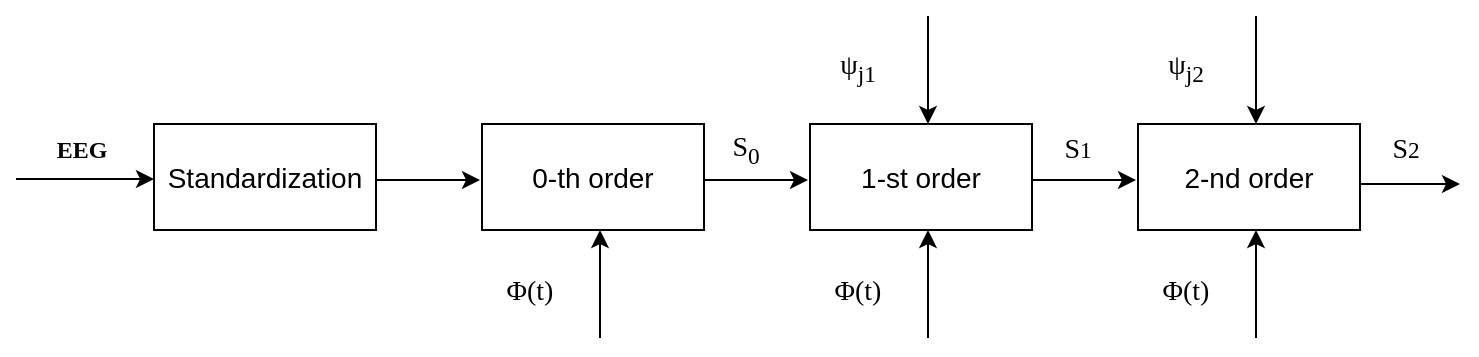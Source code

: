 <mxfile version="20.8.13" type="github">
  <diagram name="第 1 页" id="L3vKi2Md4AJgXsbmA5Eq">
    <mxGraphModel dx="1050" dy="493" grid="0" gridSize="10" guides="1" tooltips="1" connect="1" arrows="1" fold="1" page="1" pageScale="1" pageWidth="827" pageHeight="1169" math="0" shadow="0">
      <root>
        <mxCell id="0" />
        <mxCell id="1" parent="0" />
        <mxCell id="PqPo2b-16Xj-IMqvyN0e-1" value="&lt;font style=&quot;font-size: 14px;&quot;&gt;Standardization&lt;/font&gt;" style="rounded=0;whiteSpace=wrap;html=1;" vertex="1" parent="1">
          <mxGeometry x="150" y="86" width="111" height="53" as="geometry" />
        </mxCell>
        <mxCell id="PqPo2b-16Xj-IMqvyN0e-2" value="" style="endArrow=classic;html=1;rounded=0;" edge="1" parent="1">
          <mxGeometry width="50" height="50" relative="1" as="geometry">
            <mxPoint x="81" y="113.5" as="sourcePoint" />
            <mxPoint x="150" y="113.5" as="targetPoint" />
          </mxGeometry>
        </mxCell>
        <mxCell id="PqPo2b-16Xj-IMqvyN0e-3" value="&lt;b&gt;EEG&lt;/b&gt;" style="text;html=1;strokeColor=none;fillColor=none;align=center;verticalAlign=middle;whiteSpace=wrap;rounded=0;fontFamily=Times New Roman;" vertex="1" parent="1">
          <mxGeometry x="84" y="84" width="60" height="30" as="geometry" />
        </mxCell>
        <mxCell id="PqPo2b-16Xj-IMqvyN0e-4" value="&lt;span style=&quot;font-size: 14px;&quot;&gt;0-th order&lt;/span&gt;" style="rounded=0;whiteSpace=wrap;html=1;" vertex="1" parent="1">
          <mxGeometry x="314" y="86" width="111" height="53" as="geometry" />
        </mxCell>
        <mxCell id="PqPo2b-16Xj-IMqvyN0e-5" value="" style="endArrow=classic;html=1;rounded=0;fontFamily=Times New Roman;fontSize=14;" edge="1" parent="1">
          <mxGeometry width="50" height="50" relative="1" as="geometry">
            <mxPoint x="261" y="114" as="sourcePoint" />
            <mxPoint x="313" y="114" as="targetPoint" />
          </mxGeometry>
        </mxCell>
        <mxCell id="PqPo2b-16Xj-IMqvyN0e-6" value="Φ(t)" style="text;html=1;strokeColor=none;fillColor=none;align=center;verticalAlign=middle;whiteSpace=wrap;rounded=0;fontSize=14;fontFamily=Times New Roman;" vertex="1" parent="1">
          <mxGeometry x="308" y="155" width="60" height="30" as="geometry" />
        </mxCell>
        <mxCell id="PqPo2b-16Xj-IMqvyN0e-7" value="" style="endArrow=classic;html=1;rounded=0;fontFamily=Times New Roman;fontSize=14;" edge="1" parent="1">
          <mxGeometry width="50" height="50" relative="1" as="geometry">
            <mxPoint x="373" y="193" as="sourcePoint" />
            <mxPoint x="373" y="139" as="targetPoint" />
          </mxGeometry>
        </mxCell>
        <mxCell id="PqPo2b-16Xj-IMqvyN0e-8" value="&lt;span style=&quot;font-size: 14px;&quot;&gt;1-st order&lt;/span&gt;" style="rounded=0;whiteSpace=wrap;html=1;" vertex="1" parent="1">
          <mxGeometry x="478" y="86" width="111" height="53" as="geometry" />
        </mxCell>
        <mxCell id="PqPo2b-16Xj-IMqvyN0e-9" value="" style="endArrow=classic;html=1;rounded=0;fontFamily=Times New Roman;fontSize=14;" edge="1" parent="1">
          <mxGeometry width="50" height="50" relative="1" as="geometry">
            <mxPoint x="425" y="114" as="sourcePoint" />
            <mxPoint x="477" y="114" as="targetPoint" />
          </mxGeometry>
        </mxCell>
        <mxCell id="PqPo2b-16Xj-IMqvyN0e-10" value="Φ(t)" style="text;html=1;strokeColor=none;fillColor=none;align=center;verticalAlign=middle;whiteSpace=wrap;rounded=0;fontSize=14;fontFamily=Times New Roman;" vertex="1" parent="1">
          <mxGeometry x="472" y="155" width="60" height="30" as="geometry" />
        </mxCell>
        <mxCell id="PqPo2b-16Xj-IMqvyN0e-11" value="" style="endArrow=classic;html=1;rounded=0;fontFamily=Times New Roman;fontSize=14;" edge="1" parent="1">
          <mxGeometry width="50" height="50" relative="1" as="geometry">
            <mxPoint x="537" y="193" as="sourcePoint" />
            <mxPoint x="537" y="139" as="targetPoint" />
          </mxGeometry>
        </mxCell>
        <mxCell id="PqPo2b-16Xj-IMqvyN0e-15" value="" style="endArrow=classic;html=1;rounded=0;fontFamily=Times New Roman;fontSize=14;" edge="1" parent="1">
          <mxGeometry width="50" height="50" relative="1" as="geometry">
            <mxPoint x="537" y="32" as="sourcePoint" />
            <mxPoint x="537" y="86" as="targetPoint" />
          </mxGeometry>
        </mxCell>
        <mxCell id="PqPo2b-16Xj-IMqvyN0e-16" value="ψ&lt;sub&gt;j1&lt;/sub&gt;" style="text;html=1;strokeColor=none;fillColor=none;align=center;verticalAlign=middle;whiteSpace=wrap;rounded=0;fontSize=14;fontFamily=Times New Roman;" vertex="1" parent="1">
          <mxGeometry x="472" y="43" width="60" height="30" as="geometry" />
        </mxCell>
        <mxCell id="PqPo2b-16Xj-IMqvyN0e-17" value="&lt;span style=&quot;font-size: 14px;&quot;&gt;2-nd order&lt;/span&gt;" style="rounded=0;whiteSpace=wrap;html=1;" vertex="1" parent="1">
          <mxGeometry x="642" y="86" width="111" height="53" as="geometry" />
        </mxCell>
        <mxCell id="PqPo2b-16Xj-IMqvyN0e-18" value="" style="endArrow=classic;html=1;rounded=0;fontFamily=Times New Roman;fontSize=14;" edge="1" parent="1">
          <mxGeometry width="50" height="50" relative="1" as="geometry">
            <mxPoint x="589" y="114" as="sourcePoint" />
            <mxPoint x="641" y="114" as="targetPoint" />
          </mxGeometry>
        </mxCell>
        <mxCell id="PqPo2b-16Xj-IMqvyN0e-19" value="Φ(t)" style="text;html=1;strokeColor=none;fillColor=none;align=center;verticalAlign=middle;whiteSpace=wrap;rounded=0;fontSize=14;fontFamily=Times New Roman;" vertex="1" parent="1">
          <mxGeometry x="636" y="155" width="60" height="30" as="geometry" />
        </mxCell>
        <mxCell id="PqPo2b-16Xj-IMqvyN0e-20" value="" style="endArrow=classic;html=1;rounded=0;fontFamily=Times New Roman;fontSize=14;" edge="1" parent="1">
          <mxGeometry width="50" height="50" relative="1" as="geometry">
            <mxPoint x="701" y="193" as="sourcePoint" />
            <mxPoint x="701" y="139" as="targetPoint" />
          </mxGeometry>
        </mxCell>
        <mxCell id="PqPo2b-16Xj-IMqvyN0e-21" value="" style="endArrow=classic;html=1;rounded=0;fontFamily=Times New Roman;fontSize=14;" edge="1" parent="1">
          <mxGeometry width="50" height="50" relative="1" as="geometry">
            <mxPoint x="701" y="32" as="sourcePoint" />
            <mxPoint x="701" y="86" as="targetPoint" />
          </mxGeometry>
        </mxCell>
        <mxCell id="PqPo2b-16Xj-IMqvyN0e-22" value="ψ&lt;sub&gt;j2&lt;/sub&gt;" style="text;html=1;strokeColor=none;fillColor=none;align=center;verticalAlign=middle;whiteSpace=wrap;rounded=0;fontSize=14;fontFamily=Times New Roman;" vertex="1" parent="1">
          <mxGeometry x="636" y="43" width="60" height="30" as="geometry" />
        </mxCell>
        <mxCell id="PqPo2b-16Xj-IMqvyN0e-23" value="S&lt;sub&gt;0&lt;/sub&gt;" style="text;html=1;strokeColor=none;fillColor=none;align=center;verticalAlign=middle;whiteSpace=wrap;rounded=0;fontSize=14;fontFamily=Times New Roman;" vertex="1" parent="1">
          <mxGeometry x="416" y="84" width="60" height="30" as="geometry" />
        </mxCell>
        <mxCell id="PqPo2b-16Xj-IMqvyN0e-24" value="S&lt;span style=&quot;font-size: 11.667px;&quot;&gt;1&lt;/span&gt;" style="text;html=1;strokeColor=none;fillColor=none;align=center;verticalAlign=middle;whiteSpace=wrap;rounded=0;fontSize=14;fontFamily=Times New Roman;" vertex="1" parent="1">
          <mxGeometry x="582" y="84" width="60" height="30" as="geometry" />
        </mxCell>
        <mxCell id="PqPo2b-16Xj-IMqvyN0e-25" value="" style="endArrow=classic;html=1;rounded=0;fontFamily=Times New Roman;fontSize=14;" edge="1" parent="1">
          <mxGeometry width="50" height="50" relative="1" as="geometry">
            <mxPoint x="753" y="116" as="sourcePoint" />
            <mxPoint x="803" y="116" as="targetPoint" />
          </mxGeometry>
        </mxCell>
        <mxCell id="PqPo2b-16Xj-IMqvyN0e-26" value="S&lt;span style=&quot;font-size: 11.667px;&quot;&gt;2&lt;/span&gt;" style="text;html=1;strokeColor=none;fillColor=none;align=center;verticalAlign=middle;whiteSpace=wrap;rounded=0;fontSize=14;fontFamily=Times New Roman;" vertex="1" parent="1">
          <mxGeometry x="746" y="84" width="60" height="30" as="geometry" />
        </mxCell>
      </root>
    </mxGraphModel>
  </diagram>
</mxfile>
